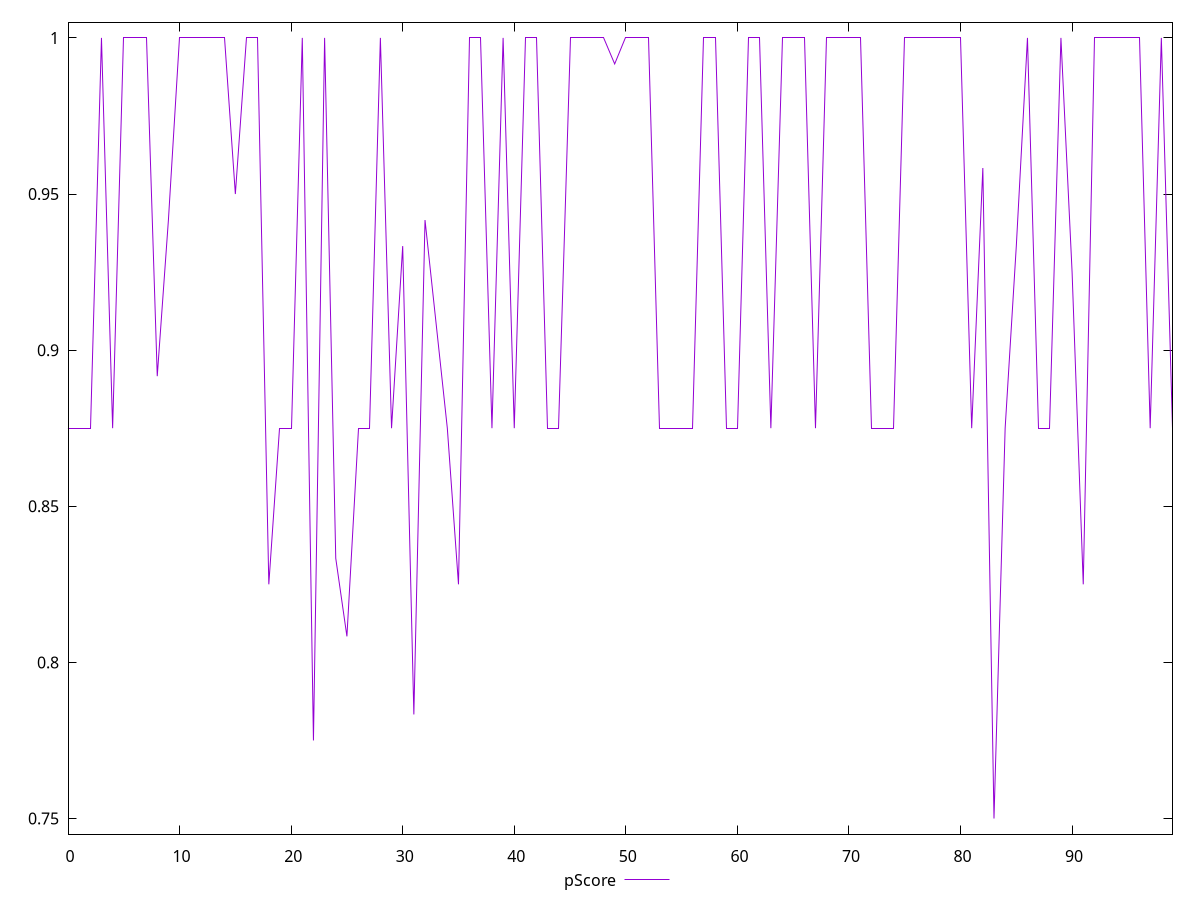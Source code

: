 reset

$pScore <<EOF
0 0.875
1 0.875
2 0.875
3 1
4 0.875
5 1
6 1
7 1
8 0.8916666666666666
9 0.9416666666666667
10 1
11 1
12 1
13 1
14 1
15 0.95
16 1
17 1
18 0.825
19 0.875
20 0.875
21 1
22 0.775
23 1
24 0.8333333333333333
25 0.8083333333333333
26 0.875
27 0.875
28 1
29 0.875
30 0.9333333333333333
31 0.7833333333333333
32 0.9416666666666667
33 0.9083333333333333
34 0.875
35 0.825
36 1
37 1
38 0.875
39 1
40 0.875
41 1
42 1
43 0.875
44 0.875
45 1
46 1
47 1
48 1
49 0.9916666666666667
50 1
51 1
52 1
53 0.875
54 0.875
55 0.875
56 0.875
57 1
58 1
59 0.875
60 0.875
61 1
62 1
63 0.875
64 1
65 1
66 1
67 0.875
68 1
69 1
70 1
71 1
72 0.875
73 0.875
74 0.875
75 1
76 1
77 1
78 1
79 1
80 1
81 0.875
82 0.9583333333333334
83 0.75
84 0.875
85 0.9333333333333333
86 1
87 0.875
88 0.875
89 1
90 0.925
91 0.825
92 1
93 1
94 1
95 1
96 1
97 0.875
98 1
99 0.875
EOF

set key outside below
set xrange [0:99]
set yrange [0.745:1.005]
set trange [0.745:1.005]
set terminal svg size 640, 500 enhanced background rgb 'white'
set output "reprap/unminified-css/samples/pages+cached/pScore/values.svg"

plot $pScore title "pScore" with line

reset
